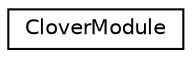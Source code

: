 digraph "Graphical Class Hierarchy"
{
 // LATEX_PDF_SIZE
  edge [fontname="Helvetica",fontsize="10",labelfontname="Helvetica",labelfontsize="10"];
  node [fontname="Helvetica",fontsize="10",shape=record];
  rankdir="LR";
  Node0 [label="CloverModule",height=0.2,width=0.4,color="black", fillcolor="white", style="filled",URL="$class_clover_module.html",tooltip=" "];
}
